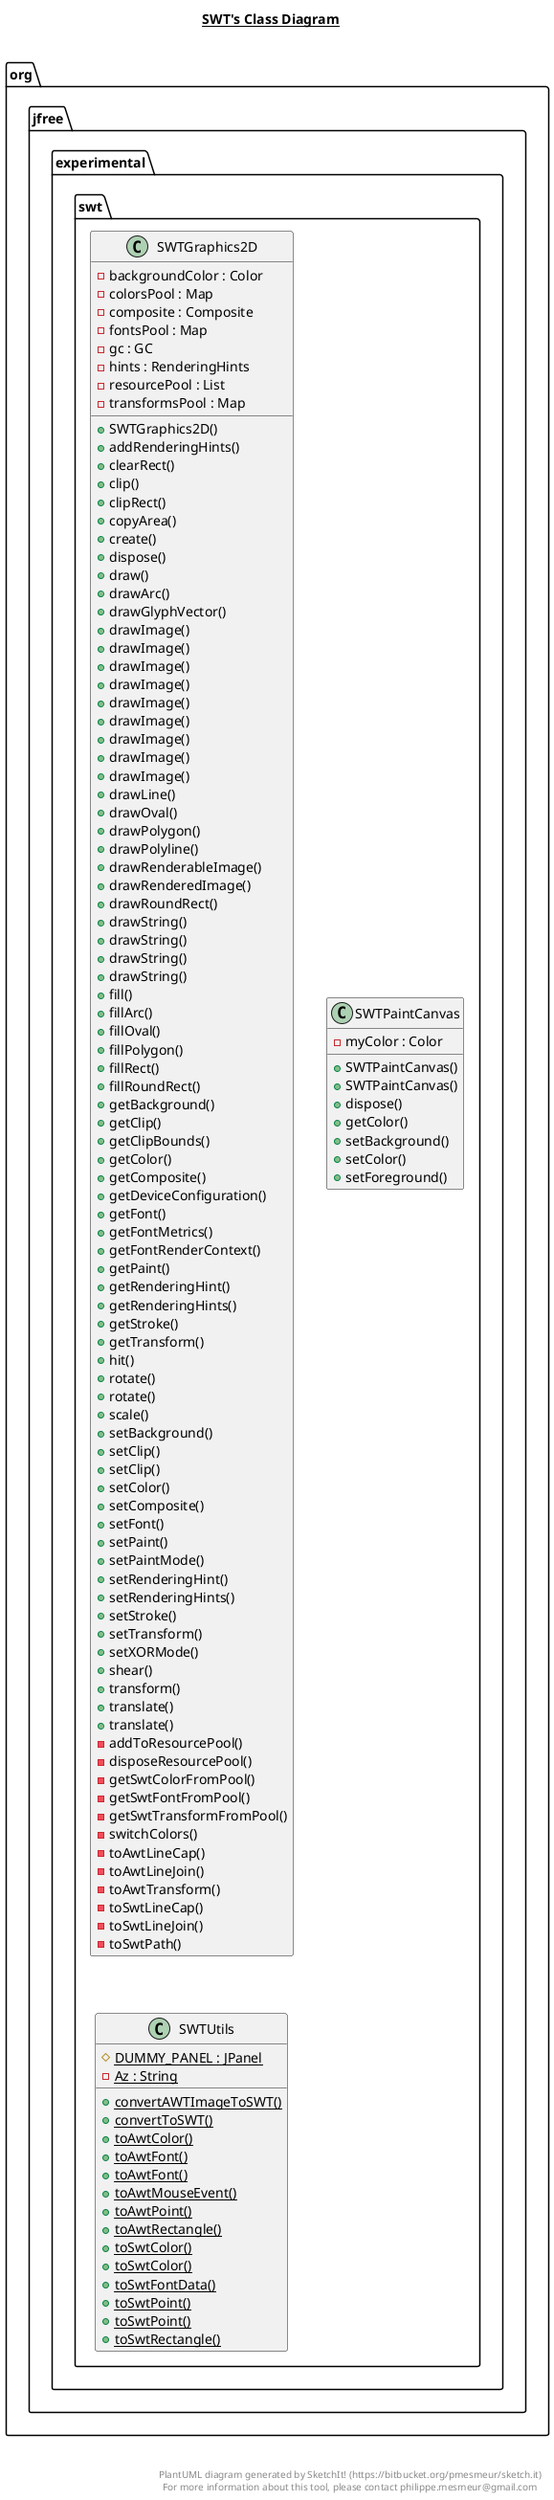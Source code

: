 @startuml

title __SWT's Class Diagram__\n

  namespace org.jfree.experimental.swt {
    class org.jfree.experimental.swt.SWTGraphics2D {
        - backgroundColor : Color
        - colorsPool : Map
        - composite : Composite
        - fontsPool : Map
        - gc : GC
        - hints : RenderingHints
        - resourcePool : List
        - transformsPool : Map
        + SWTGraphics2D()
        + addRenderingHints()
        + clearRect()
        + clip()
        + clipRect()
        + copyArea()
        + create()
        + dispose()
        + draw()
        + drawArc()
        + drawGlyphVector()
        + drawImage()
        + drawImage()
        + drawImage()
        + drawImage()
        + drawImage()
        + drawImage()
        + drawImage()
        + drawImage()
        + drawImage()
        + drawLine()
        + drawOval()
        + drawPolygon()
        + drawPolyline()
        + drawRenderableImage()
        + drawRenderedImage()
        + drawRoundRect()
        + drawString()
        + drawString()
        + drawString()
        + drawString()
        + fill()
        + fillArc()
        + fillOval()
        + fillPolygon()
        + fillRect()
        + fillRoundRect()
        + getBackground()
        + getClip()
        + getClipBounds()
        + getColor()
        + getComposite()
        + getDeviceConfiguration()
        + getFont()
        + getFontMetrics()
        + getFontRenderContext()
        + getPaint()
        + getRenderingHint()
        + getRenderingHints()
        + getStroke()
        + getTransform()
        + hit()
        + rotate()
        + rotate()
        + scale()
        + setBackground()
        + setClip()
        + setClip()
        + setColor()
        + setComposite()
        + setFont()
        + setPaint()
        + setPaintMode()
        + setRenderingHint()
        + setRenderingHints()
        + setStroke()
        + setTransform()
        + setXORMode()
        + shear()
        + transform()
        + translate()
        + translate()
        - addToResourcePool()
        - disposeResourcePool()
        - getSwtColorFromPool()
        - getSwtFontFromPool()
        - getSwtTransformFromPool()
        - switchColors()
        - toAwtLineCap()
        - toAwtLineJoin()
        - toAwtTransform()
        - toSwtLineCap()
        - toSwtLineJoin()
        - toSwtPath()
    }
  }
  

  namespace org.jfree.experimental.swt {
    class org.jfree.experimental.swt.SWTPaintCanvas {
        - myColor : Color
        + SWTPaintCanvas()
        + SWTPaintCanvas()
        + dispose()
        + getColor()
        + setBackground()
        + setColor()
        + setForeground()
    }
  }
  

  namespace org.jfree.experimental.swt {
    class org.jfree.experimental.swt.SWTUtils {
        {static} # DUMMY_PANEL : JPanel
        {static} - Az : String
        {static} + convertAWTImageToSWT()
        {static} + convertToSWT()
        {static} + toAwtColor()
        {static} + toAwtFont()
        {static} + toAwtFont()
        {static} + toAwtMouseEvent()
        {static} + toAwtPoint()
        {static} + toAwtRectangle()
        {static} + toSwtColor()
        {static} + toSwtColor()
        {static} + toSwtFontData()
        {static} + toSwtPoint()
        {static} + toSwtPoint()
        {static} + toSwtRectangle()
    }
  }
  



right footer


PlantUML diagram generated by SketchIt! (https://bitbucket.org/pmesmeur/sketch.it)
For more information about this tool, please contact philippe.mesmeur@gmail.com
endfooter

@enduml

